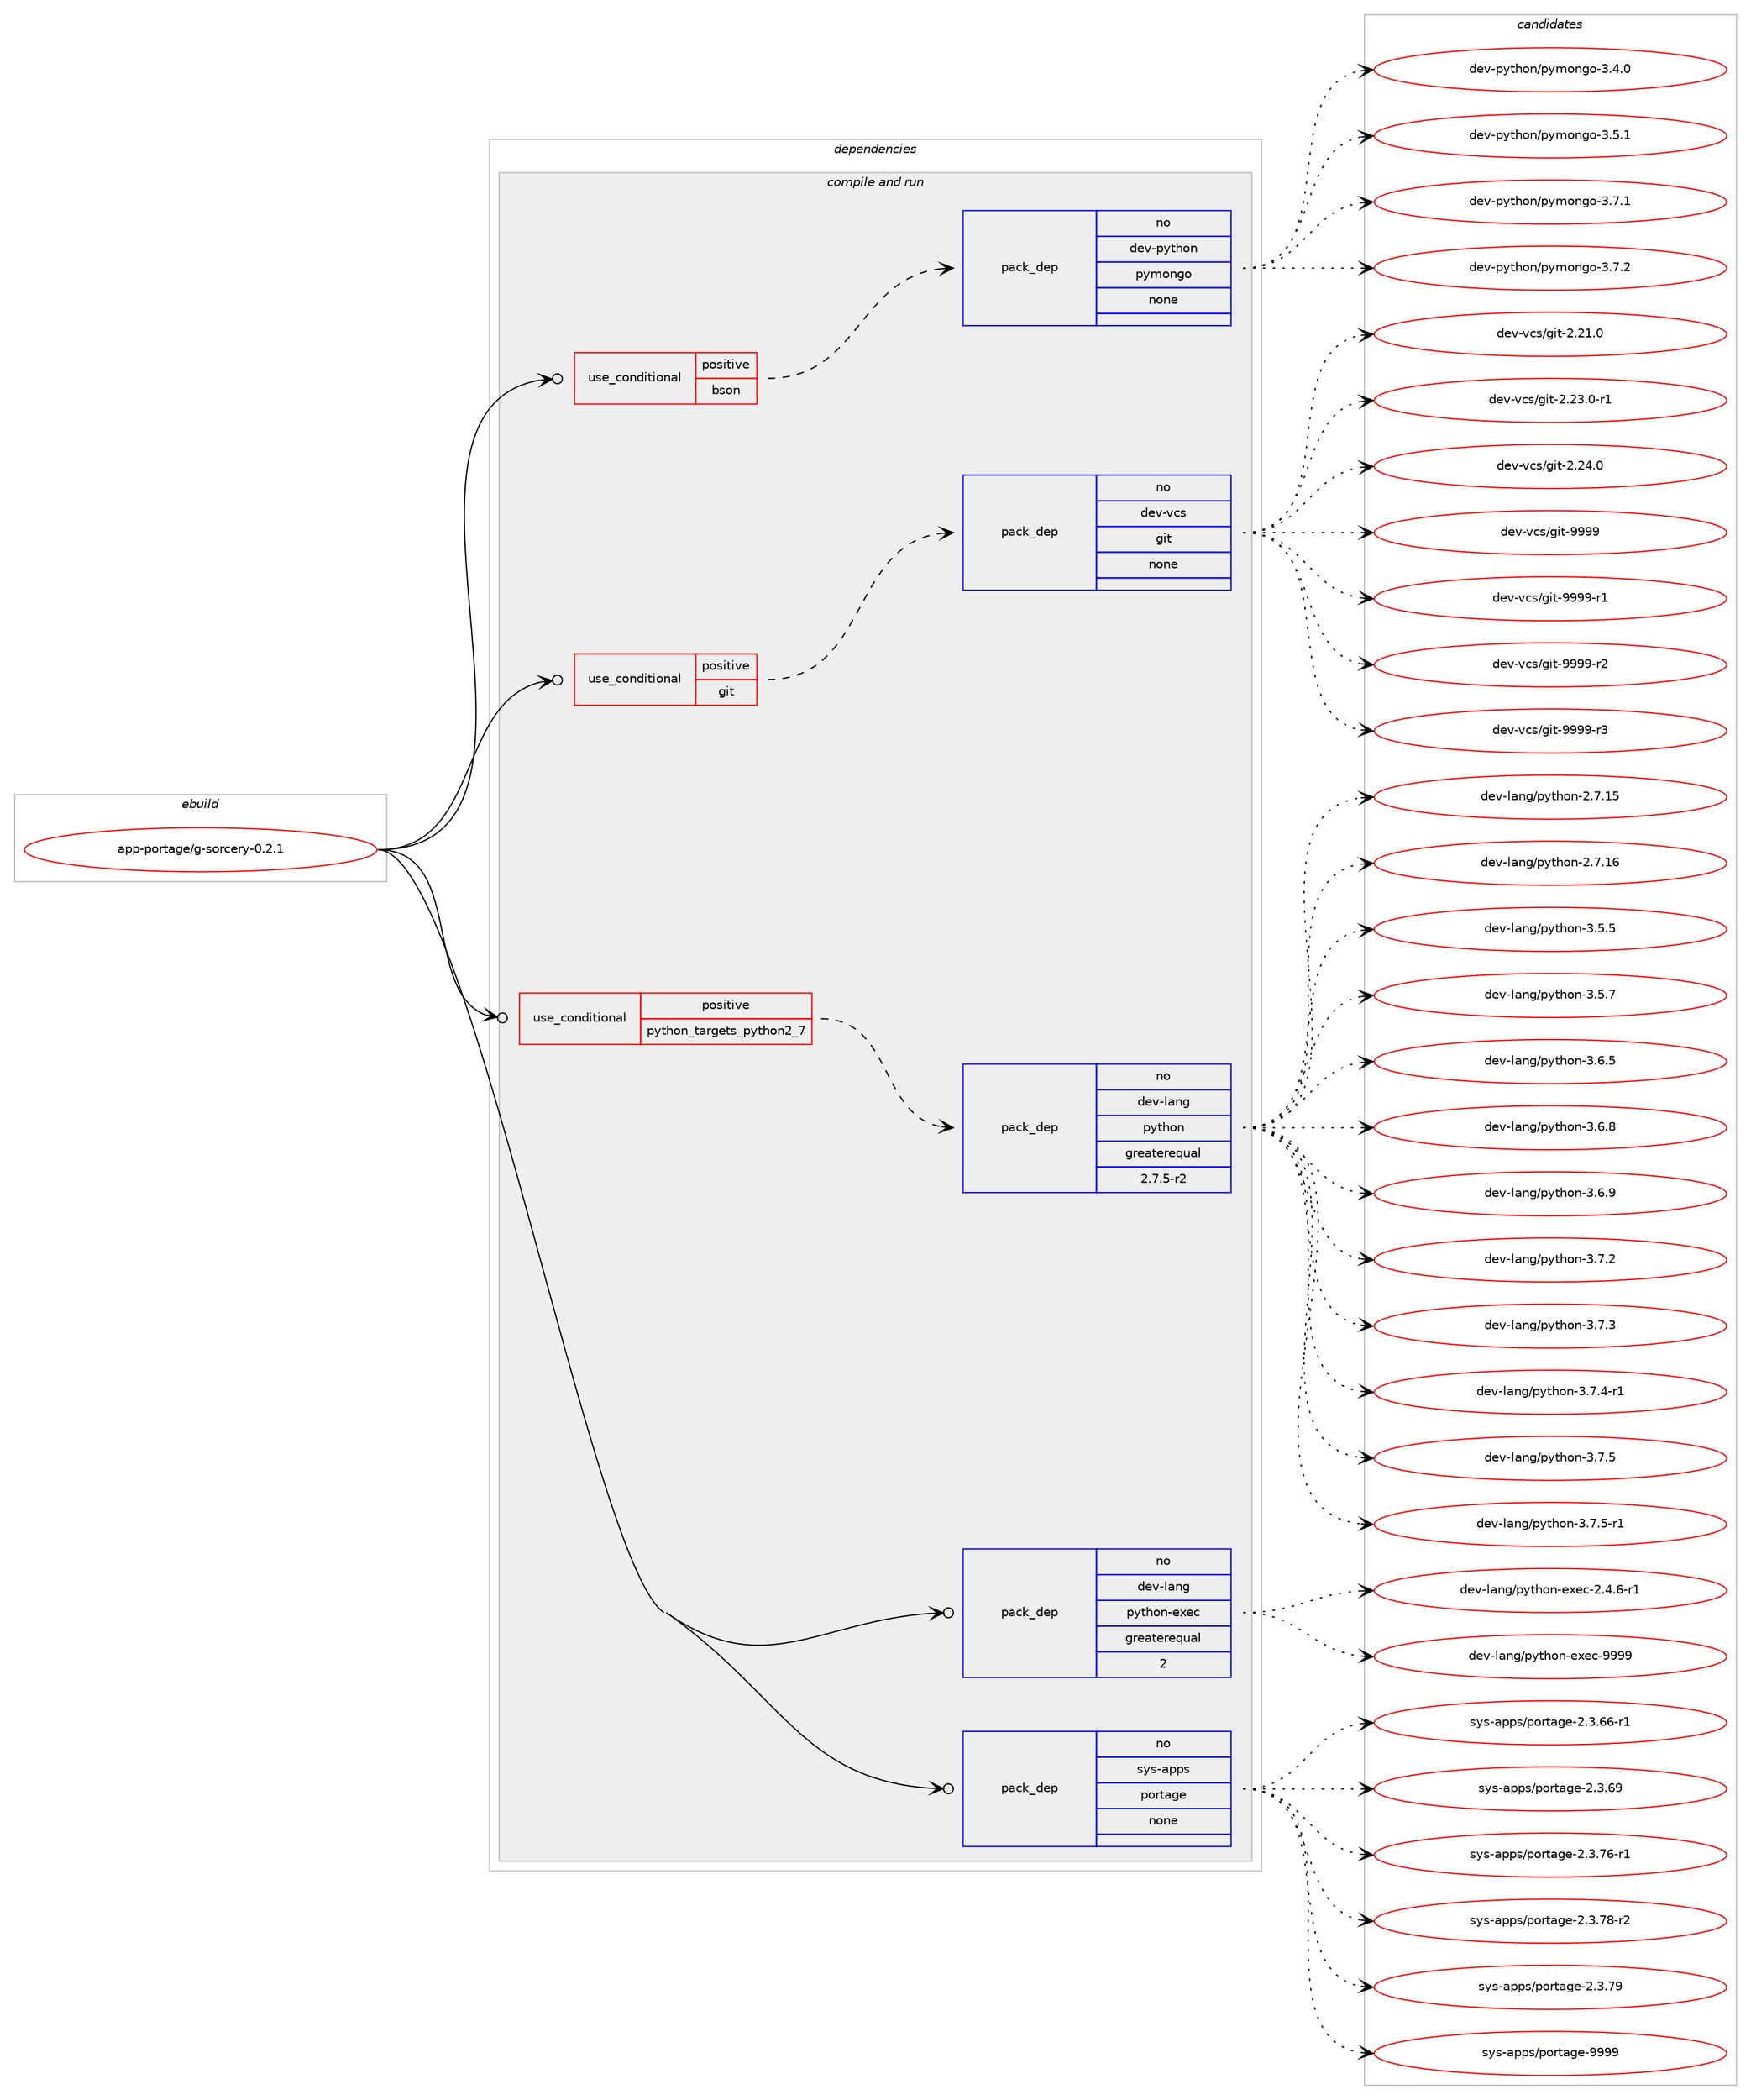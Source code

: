digraph prolog {

# *************
# Graph options
# *************

newrank=true;
concentrate=true;
compound=true;
graph [rankdir=LR,fontname=Helvetica,fontsize=10,ranksep=1.5];#, ranksep=2.5, nodesep=0.2];
edge  [arrowhead=vee];
node  [fontname=Helvetica,fontsize=10];

# **********
# The ebuild
# **********

subgraph cluster_leftcol {
color=gray;
rank=same;
label=<<i>ebuild</i>>;
id [label="app-portage/g-sorcery-0.2.1", color=red, width=4, href="../app-portage/g-sorcery-0.2.1.svg"];
}

# ****************
# The dependencies
# ****************

subgraph cluster_midcol {
color=gray;
label=<<i>dependencies</i>>;
subgraph cluster_compile {
fillcolor="#eeeeee";
style=filled;
label=<<i>compile</i>>;
}
subgraph cluster_compileandrun {
fillcolor="#eeeeee";
style=filled;
label=<<i>compile and run</i>>;
subgraph cond120431 {
dependency505196 [label=<<TABLE BORDER="0" CELLBORDER="1" CELLSPACING="0" CELLPADDING="4"><TR><TD ROWSPAN="3" CELLPADDING="10">use_conditional</TD></TR><TR><TD>positive</TD></TR><TR><TD>bson</TD></TR></TABLE>>, shape=none, color=red];
subgraph pack375634 {
dependency505197 [label=<<TABLE BORDER="0" CELLBORDER="1" CELLSPACING="0" CELLPADDING="4" WIDTH="220"><TR><TD ROWSPAN="6" CELLPADDING="30">pack_dep</TD></TR><TR><TD WIDTH="110">no</TD></TR><TR><TD>dev-python</TD></TR><TR><TD>pymongo</TD></TR><TR><TD>none</TD></TR><TR><TD></TD></TR></TABLE>>, shape=none, color=blue];
}
dependency505196:e -> dependency505197:w [weight=20,style="dashed",arrowhead="vee"];
}
id:e -> dependency505196:w [weight=20,style="solid",arrowhead="odotvee"];
subgraph cond120432 {
dependency505198 [label=<<TABLE BORDER="0" CELLBORDER="1" CELLSPACING="0" CELLPADDING="4"><TR><TD ROWSPAN="3" CELLPADDING="10">use_conditional</TD></TR><TR><TD>positive</TD></TR><TR><TD>git</TD></TR></TABLE>>, shape=none, color=red];
subgraph pack375635 {
dependency505199 [label=<<TABLE BORDER="0" CELLBORDER="1" CELLSPACING="0" CELLPADDING="4" WIDTH="220"><TR><TD ROWSPAN="6" CELLPADDING="30">pack_dep</TD></TR><TR><TD WIDTH="110">no</TD></TR><TR><TD>dev-vcs</TD></TR><TR><TD>git</TD></TR><TR><TD>none</TD></TR><TR><TD></TD></TR></TABLE>>, shape=none, color=blue];
}
dependency505198:e -> dependency505199:w [weight=20,style="dashed",arrowhead="vee"];
}
id:e -> dependency505198:w [weight=20,style="solid",arrowhead="odotvee"];
subgraph cond120433 {
dependency505200 [label=<<TABLE BORDER="0" CELLBORDER="1" CELLSPACING="0" CELLPADDING="4"><TR><TD ROWSPAN="3" CELLPADDING="10">use_conditional</TD></TR><TR><TD>positive</TD></TR><TR><TD>python_targets_python2_7</TD></TR></TABLE>>, shape=none, color=red];
subgraph pack375636 {
dependency505201 [label=<<TABLE BORDER="0" CELLBORDER="1" CELLSPACING="0" CELLPADDING="4" WIDTH="220"><TR><TD ROWSPAN="6" CELLPADDING="30">pack_dep</TD></TR><TR><TD WIDTH="110">no</TD></TR><TR><TD>dev-lang</TD></TR><TR><TD>python</TD></TR><TR><TD>greaterequal</TD></TR><TR><TD>2.7.5-r2</TD></TR></TABLE>>, shape=none, color=blue];
}
dependency505200:e -> dependency505201:w [weight=20,style="dashed",arrowhead="vee"];
}
id:e -> dependency505200:w [weight=20,style="solid",arrowhead="odotvee"];
subgraph pack375637 {
dependency505202 [label=<<TABLE BORDER="0" CELLBORDER="1" CELLSPACING="0" CELLPADDING="4" WIDTH="220"><TR><TD ROWSPAN="6" CELLPADDING="30">pack_dep</TD></TR><TR><TD WIDTH="110">no</TD></TR><TR><TD>dev-lang</TD></TR><TR><TD>python-exec</TD></TR><TR><TD>greaterequal</TD></TR><TR><TD>2</TD></TR></TABLE>>, shape=none, color=blue];
}
id:e -> dependency505202:w [weight=20,style="solid",arrowhead="odotvee"];
subgraph pack375638 {
dependency505203 [label=<<TABLE BORDER="0" CELLBORDER="1" CELLSPACING="0" CELLPADDING="4" WIDTH="220"><TR><TD ROWSPAN="6" CELLPADDING="30">pack_dep</TD></TR><TR><TD WIDTH="110">no</TD></TR><TR><TD>sys-apps</TD></TR><TR><TD>portage</TD></TR><TR><TD>none</TD></TR><TR><TD></TD></TR></TABLE>>, shape=none, color=blue];
}
id:e -> dependency505203:w [weight=20,style="solid",arrowhead="odotvee"];
}
subgraph cluster_run {
fillcolor="#eeeeee";
style=filled;
label=<<i>run</i>>;
}
}

# **************
# The candidates
# **************

subgraph cluster_choices {
rank=same;
color=gray;
label=<<i>candidates</i>>;

subgraph choice375634 {
color=black;
nodesep=1;
choice1001011184511212111610411111047112121109111110103111455146524648 [label="dev-python/pymongo-3.4.0", color=red, width=4,href="../dev-python/pymongo-3.4.0.svg"];
choice1001011184511212111610411111047112121109111110103111455146534649 [label="dev-python/pymongo-3.5.1", color=red, width=4,href="../dev-python/pymongo-3.5.1.svg"];
choice1001011184511212111610411111047112121109111110103111455146554649 [label="dev-python/pymongo-3.7.1", color=red, width=4,href="../dev-python/pymongo-3.7.1.svg"];
choice1001011184511212111610411111047112121109111110103111455146554650 [label="dev-python/pymongo-3.7.2", color=red, width=4,href="../dev-python/pymongo-3.7.2.svg"];
dependency505197:e -> choice1001011184511212111610411111047112121109111110103111455146524648:w [style=dotted,weight="100"];
dependency505197:e -> choice1001011184511212111610411111047112121109111110103111455146534649:w [style=dotted,weight="100"];
dependency505197:e -> choice1001011184511212111610411111047112121109111110103111455146554649:w [style=dotted,weight="100"];
dependency505197:e -> choice1001011184511212111610411111047112121109111110103111455146554650:w [style=dotted,weight="100"];
}
subgraph choice375635 {
color=black;
nodesep=1;
choice10010111845118991154710310511645504650494648 [label="dev-vcs/git-2.21.0", color=red, width=4,href="../dev-vcs/git-2.21.0.svg"];
choice100101118451189911547103105116455046505146484511449 [label="dev-vcs/git-2.23.0-r1", color=red, width=4,href="../dev-vcs/git-2.23.0-r1.svg"];
choice10010111845118991154710310511645504650524648 [label="dev-vcs/git-2.24.0", color=red, width=4,href="../dev-vcs/git-2.24.0.svg"];
choice1001011184511899115471031051164557575757 [label="dev-vcs/git-9999", color=red, width=4,href="../dev-vcs/git-9999.svg"];
choice10010111845118991154710310511645575757574511449 [label="dev-vcs/git-9999-r1", color=red, width=4,href="../dev-vcs/git-9999-r1.svg"];
choice10010111845118991154710310511645575757574511450 [label="dev-vcs/git-9999-r2", color=red, width=4,href="../dev-vcs/git-9999-r2.svg"];
choice10010111845118991154710310511645575757574511451 [label="dev-vcs/git-9999-r3", color=red, width=4,href="../dev-vcs/git-9999-r3.svg"];
dependency505199:e -> choice10010111845118991154710310511645504650494648:w [style=dotted,weight="100"];
dependency505199:e -> choice100101118451189911547103105116455046505146484511449:w [style=dotted,weight="100"];
dependency505199:e -> choice10010111845118991154710310511645504650524648:w [style=dotted,weight="100"];
dependency505199:e -> choice1001011184511899115471031051164557575757:w [style=dotted,weight="100"];
dependency505199:e -> choice10010111845118991154710310511645575757574511449:w [style=dotted,weight="100"];
dependency505199:e -> choice10010111845118991154710310511645575757574511450:w [style=dotted,weight="100"];
dependency505199:e -> choice10010111845118991154710310511645575757574511451:w [style=dotted,weight="100"];
}
subgraph choice375636 {
color=black;
nodesep=1;
choice10010111845108971101034711212111610411111045504655464953 [label="dev-lang/python-2.7.15", color=red, width=4,href="../dev-lang/python-2.7.15.svg"];
choice10010111845108971101034711212111610411111045504655464954 [label="dev-lang/python-2.7.16", color=red, width=4,href="../dev-lang/python-2.7.16.svg"];
choice100101118451089711010347112121116104111110455146534653 [label="dev-lang/python-3.5.5", color=red, width=4,href="../dev-lang/python-3.5.5.svg"];
choice100101118451089711010347112121116104111110455146534655 [label="dev-lang/python-3.5.7", color=red, width=4,href="../dev-lang/python-3.5.7.svg"];
choice100101118451089711010347112121116104111110455146544653 [label="dev-lang/python-3.6.5", color=red, width=4,href="../dev-lang/python-3.6.5.svg"];
choice100101118451089711010347112121116104111110455146544656 [label="dev-lang/python-3.6.8", color=red, width=4,href="../dev-lang/python-3.6.8.svg"];
choice100101118451089711010347112121116104111110455146544657 [label="dev-lang/python-3.6.9", color=red, width=4,href="../dev-lang/python-3.6.9.svg"];
choice100101118451089711010347112121116104111110455146554650 [label="dev-lang/python-3.7.2", color=red, width=4,href="../dev-lang/python-3.7.2.svg"];
choice100101118451089711010347112121116104111110455146554651 [label="dev-lang/python-3.7.3", color=red, width=4,href="../dev-lang/python-3.7.3.svg"];
choice1001011184510897110103471121211161041111104551465546524511449 [label="dev-lang/python-3.7.4-r1", color=red, width=4,href="../dev-lang/python-3.7.4-r1.svg"];
choice100101118451089711010347112121116104111110455146554653 [label="dev-lang/python-3.7.5", color=red, width=4,href="../dev-lang/python-3.7.5.svg"];
choice1001011184510897110103471121211161041111104551465546534511449 [label="dev-lang/python-3.7.5-r1", color=red, width=4,href="../dev-lang/python-3.7.5-r1.svg"];
dependency505201:e -> choice10010111845108971101034711212111610411111045504655464953:w [style=dotted,weight="100"];
dependency505201:e -> choice10010111845108971101034711212111610411111045504655464954:w [style=dotted,weight="100"];
dependency505201:e -> choice100101118451089711010347112121116104111110455146534653:w [style=dotted,weight="100"];
dependency505201:e -> choice100101118451089711010347112121116104111110455146534655:w [style=dotted,weight="100"];
dependency505201:e -> choice100101118451089711010347112121116104111110455146544653:w [style=dotted,weight="100"];
dependency505201:e -> choice100101118451089711010347112121116104111110455146544656:w [style=dotted,weight="100"];
dependency505201:e -> choice100101118451089711010347112121116104111110455146544657:w [style=dotted,weight="100"];
dependency505201:e -> choice100101118451089711010347112121116104111110455146554650:w [style=dotted,weight="100"];
dependency505201:e -> choice100101118451089711010347112121116104111110455146554651:w [style=dotted,weight="100"];
dependency505201:e -> choice1001011184510897110103471121211161041111104551465546524511449:w [style=dotted,weight="100"];
dependency505201:e -> choice100101118451089711010347112121116104111110455146554653:w [style=dotted,weight="100"];
dependency505201:e -> choice1001011184510897110103471121211161041111104551465546534511449:w [style=dotted,weight="100"];
}
subgraph choice375637 {
color=black;
nodesep=1;
choice10010111845108971101034711212111610411111045101120101994550465246544511449 [label="dev-lang/python-exec-2.4.6-r1", color=red, width=4,href="../dev-lang/python-exec-2.4.6-r1.svg"];
choice10010111845108971101034711212111610411111045101120101994557575757 [label="dev-lang/python-exec-9999", color=red, width=4,href="../dev-lang/python-exec-9999.svg"];
dependency505202:e -> choice10010111845108971101034711212111610411111045101120101994550465246544511449:w [style=dotted,weight="100"];
dependency505202:e -> choice10010111845108971101034711212111610411111045101120101994557575757:w [style=dotted,weight="100"];
}
subgraph choice375638 {
color=black;
nodesep=1;
choice11512111545971121121154711211111411697103101455046514654544511449 [label="sys-apps/portage-2.3.66-r1", color=red, width=4,href="../sys-apps/portage-2.3.66-r1.svg"];
choice1151211154597112112115471121111141169710310145504651465457 [label="sys-apps/portage-2.3.69", color=red, width=4,href="../sys-apps/portage-2.3.69.svg"];
choice11512111545971121121154711211111411697103101455046514655544511449 [label="sys-apps/portage-2.3.76-r1", color=red, width=4,href="../sys-apps/portage-2.3.76-r1.svg"];
choice11512111545971121121154711211111411697103101455046514655564511450 [label="sys-apps/portage-2.3.78-r2", color=red, width=4,href="../sys-apps/portage-2.3.78-r2.svg"];
choice1151211154597112112115471121111141169710310145504651465557 [label="sys-apps/portage-2.3.79", color=red, width=4,href="../sys-apps/portage-2.3.79.svg"];
choice115121115459711211211547112111114116971031014557575757 [label="sys-apps/portage-9999", color=red, width=4,href="../sys-apps/portage-9999.svg"];
dependency505203:e -> choice11512111545971121121154711211111411697103101455046514654544511449:w [style=dotted,weight="100"];
dependency505203:e -> choice1151211154597112112115471121111141169710310145504651465457:w [style=dotted,weight="100"];
dependency505203:e -> choice11512111545971121121154711211111411697103101455046514655544511449:w [style=dotted,weight="100"];
dependency505203:e -> choice11512111545971121121154711211111411697103101455046514655564511450:w [style=dotted,weight="100"];
dependency505203:e -> choice1151211154597112112115471121111141169710310145504651465557:w [style=dotted,weight="100"];
dependency505203:e -> choice115121115459711211211547112111114116971031014557575757:w [style=dotted,weight="100"];
}
}

}
